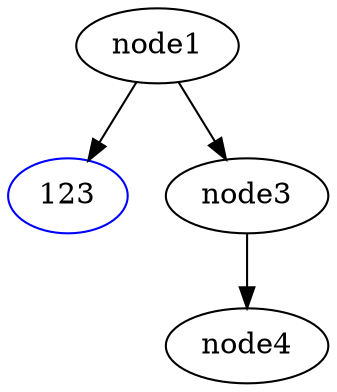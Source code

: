 digraph anna {
	node1 [fillColor = red, lineColor=blue]
	node2 [color=blue, marta=hola, label=123]
	node3 
	node4
	
	node1 -> {node2 node3}
	node3 -> node4
	
}